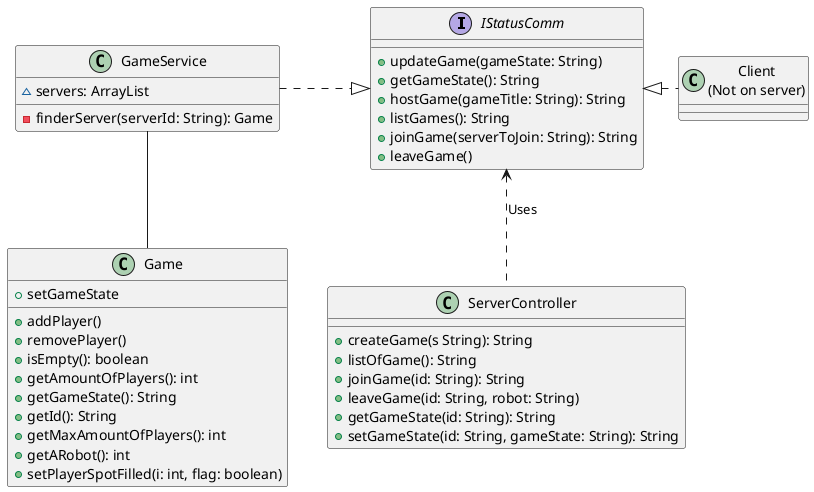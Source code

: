 @startuml
'https://plantuml.com/class-diagram
interface IStatusComm {
    + updateGame(gameState: String)
    + getGameState(): String
    + hostGame(gameTitle: String): String
    + listGames(): String
    + joinGame(serverToJoin: String): String
    + leaveGame()
}

class "Client\n(Not on server)" as Client
class GameService {
    ~ servers: ArrayList
    - finderServer(serverId: String): Game
}
class ServerController {
    + createGame(s String): String
    + listOfGame(): String
    + joinGame(id: String): String
    + leaveGame(id: String, robot: String)
    + getGameState(id: String): String
    + setGameState(id: String, gameState: String): String

}
class Game {
    + addPlayer()
    + removePlayer()
    + isEmpty(): boolean
    + getAmountOfPlayers(): int
    + getGameState(): String
    + setGameState
    + getId(): String
    + getMaxAmountOfPlayers(): int
    + getARobot(): int
    + setPlayerSpotFilled(i: int, flag: boolean)
}

IStatusComm <|.r. Client
IStatusComm <|.l.GameService : \t\t
IStatusComm <..ServerController : Uses
GameService -- Game

@enduml
